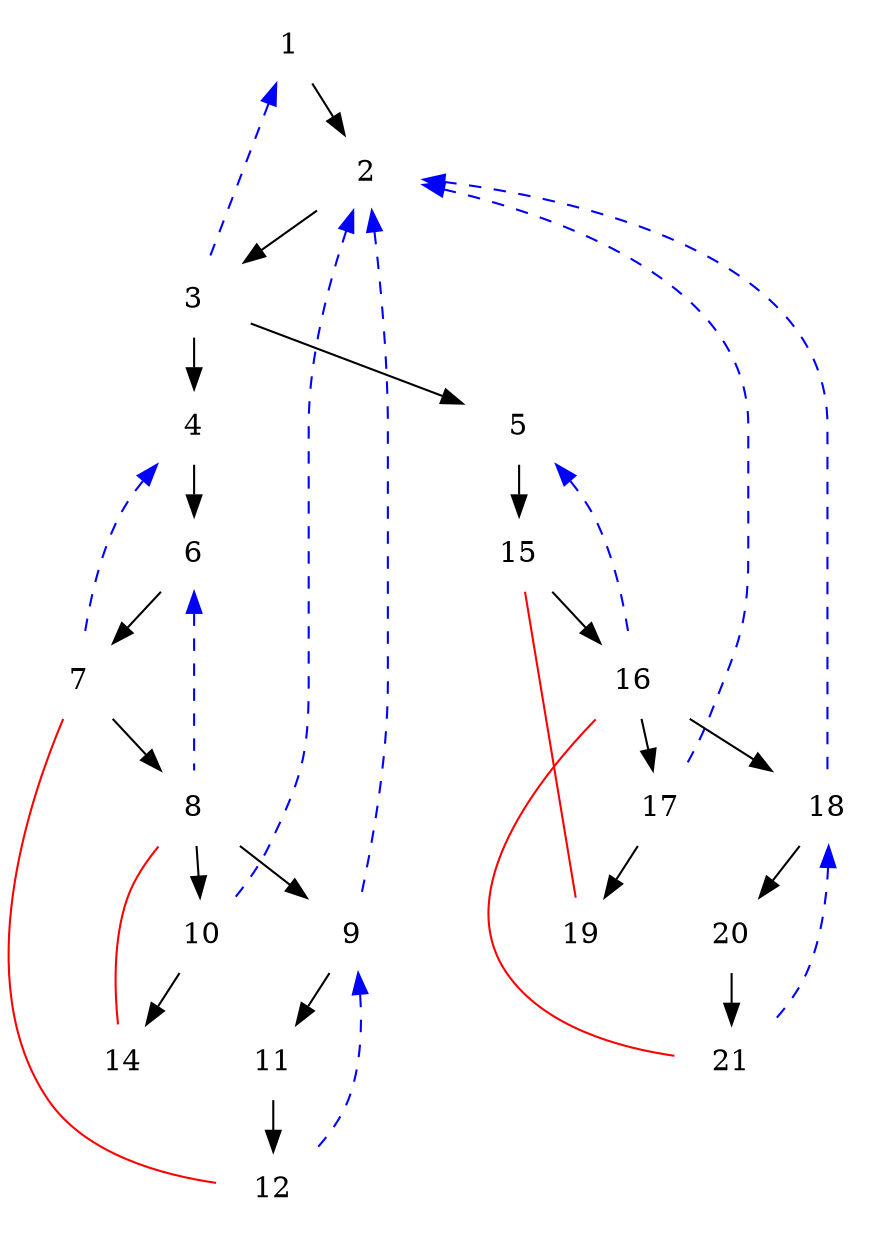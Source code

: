 digraph {
	ranksep = 0.35;
	node [shape=plaintext];
	1 [texlbl="\underline{1. {\LARGE \color{green} $((p \wedge q) \vee (\neg p \wedge r)) \wedge (\neg ((\neg p \vee q) \wedge (p \vee r)))$}}"];
	2 [texlbl="\underline{2. {\LARGE \color{green} $(p \wedge q) \vee (\neg p \wedge r)$}}"];
	3 [texlbl="\underline{3. {\LARGE \color{green} $\neg ((\neg p \vee q) \wedge (p \vee r))$}}"];
	4 [texlbl="\underline{4. {\LARGE \color{green} $\neg (\neg p \vee q)$}}"];
	5 [texlbl="\underline{5. {\LARGE \color{green} $\neg (p \vee r)$}}"];
	6 [texlbl="\underline{6. {\LARGE \color{green} $\neg \neg p$}}"];
	7 [texlbl="\underline{7. {\LARGE \color{green} $\neg q$}}"];
	8 [texlbl="\underline{8. {\LARGE \color{green} $p$}}"];
	9 [texlbl="\underline{9. {\LARGE \color{green} $p \wedge q$}}"];
	10 [texlbl="\underline{10. {\LARGE \color{green} $\neg p \wedge r$}}"];
	11 [texlbl="\underline{11. {\LARGE \color{green} $p$}}"];
	12 [texlbl="\underline{12. {\LARGE \color{green} $q$}}"];
	14 [texlbl="\underline{14. {\LARGE \color{green} $\neg p$}}"];
	15 [texlbl="\underline{15. {\LARGE \color{green} $\neg p$}}"];
	16 [texlbl="\underline{16. {\LARGE \color{green} $\neg r$}}"];
	17 [texlbl="\underline{17. {\LARGE \color{green} $p \wedge q$}}"];
	18 [texlbl="\underline{18. {\LARGE \color{green} $\neg p \wedge r$}}"];
	19 [texlbl="\underline{19. {\LARGE \color{green} $p$}}"];
	20 [texlbl="\underline{20. {\LARGE \color{green} $\neg p$}}"];
	21 [texlbl="\underline{21. {\LARGE \color{green} $r$}}"];
	subgraph dir {
		1->2;
		2->3;
		3->4;
		3->5;
		4->6;
		6->7;
		7->8;
		8->9;
		8->10;
		9->11;
		11->12;
		10->14;
		5->15;
		15->16;
		16->17;
		16->18;
		17->19;
		18->20;
		20->21;
	}
	subgraph ancestor {
		edge [dir=back, color=blue, style=dashed]
		1->3;
		4->7;
		6->8;
		2->9;
		2->10;
		9->12;
		5->16;
		2->17;
		2->18;
		18->21;
	}
	subgraph undir {
		edge [dir=none, color=red]
		12->7;
		14->8;
		19->15;
		21->16;
	}
}